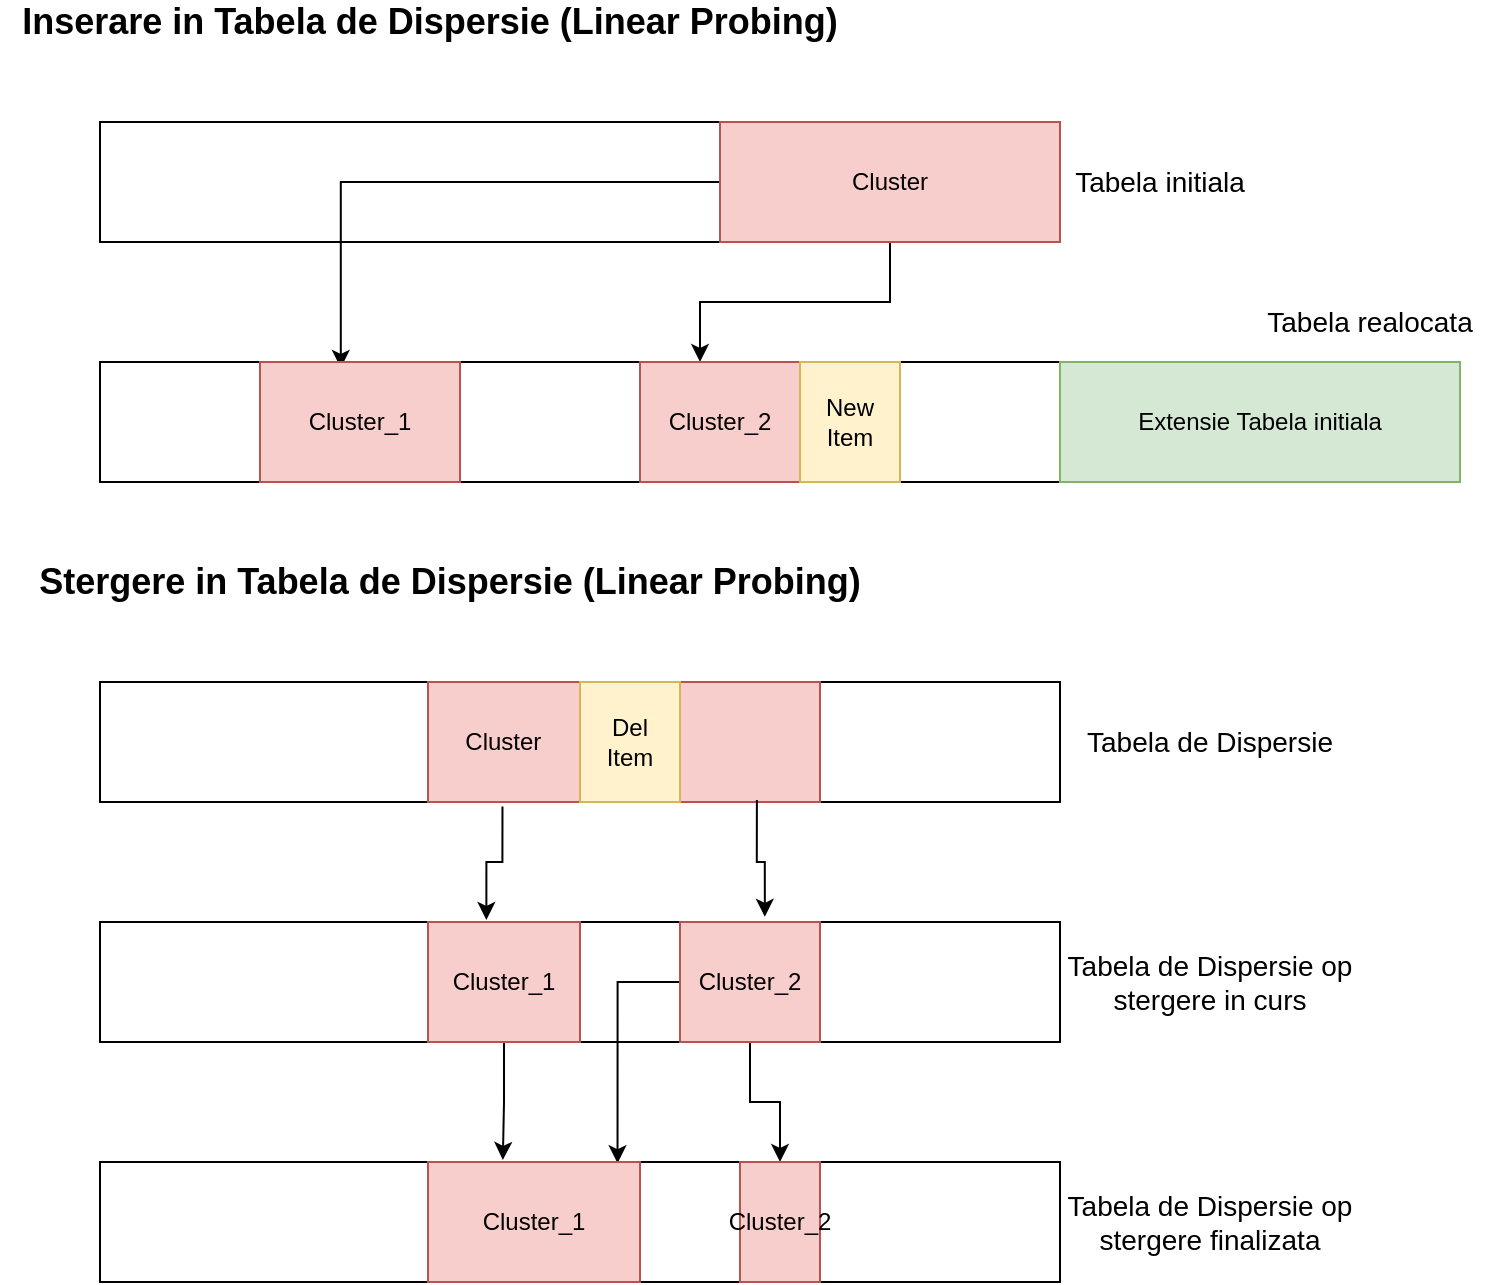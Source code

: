 <mxfile version="14.5.10" type="device"><diagram id="Vs_DetxpcfJscLM3zjx_" name="Page-1"><mxGraphModel dx="1038" dy="548" grid="1" gridSize="10" guides="1" tooltips="1" connect="1" arrows="1" fold="1" page="1" pageScale="1" pageWidth="827" pageHeight="1169" math="0" shadow="0"><root><mxCell id="0"/><mxCell id="1" parent="0"/><mxCell id="L4DWL2W2pZFr-B86vXQl-1" value="" style="rounded=0;whiteSpace=wrap;html=1;" vertex="1" parent="1"><mxGeometry x="80" y="80" width="480" height="60" as="geometry"/></mxCell><mxCell id="L4DWL2W2pZFr-B86vXQl-11" style="edgeStyle=orthogonalEdgeStyle;rounded=0;orthogonalLoop=1;jettySize=auto;html=1;entryX=0.404;entryY=0.05;entryDx=0;entryDy=0;entryPerimeter=0;fontSize=18;" edge="1" parent="1" source="L4DWL2W2pZFr-B86vXQl-2" target="L4DWL2W2pZFr-B86vXQl-10"><mxGeometry relative="1" as="geometry"/></mxCell><mxCell id="L4DWL2W2pZFr-B86vXQl-12" style="edgeStyle=orthogonalEdgeStyle;rounded=0;orthogonalLoop=1;jettySize=auto;html=1;entryX=0.375;entryY=0;entryDx=0;entryDy=0;entryPerimeter=0;fontSize=18;" edge="1" parent="1" source="L4DWL2W2pZFr-B86vXQl-2" target="L4DWL2W2pZFr-B86vXQl-8"><mxGeometry relative="1" as="geometry"/></mxCell><mxCell id="L4DWL2W2pZFr-B86vXQl-2" value="Cluster" style="rounded=0;whiteSpace=wrap;html=1;fillColor=#f8cecc;strokeColor=#b85450;" vertex="1" parent="1"><mxGeometry x="390" y="80" width="170" height="60" as="geometry"/></mxCell><mxCell id="L4DWL2W2pZFr-B86vXQl-3" value="Tabela initiala" style="text;html=1;strokeColor=none;fillColor=none;align=center;verticalAlign=middle;whiteSpace=wrap;rounded=0;fontSize=14;" vertex="1" parent="1"><mxGeometry x="560" y="100" width="100" height="20" as="geometry"/></mxCell><mxCell id="L4DWL2W2pZFr-B86vXQl-4" value="Inserare in Tabela de Dispersie (Linear Probing)" style="text;html=1;strokeColor=none;fillColor=none;align=center;verticalAlign=middle;whiteSpace=wrap;rounded=0;fontSize=18;fontStyle=1" vertex="1" parent="1"><mxGeometry x="30" y="20" width="430" height="20" as="geometry"/></mxCell><mxCell id="L4DWL2W2pZFr-B86vXQl-6" value="" style="rounded=0;whiteSpace=wrap;html=1;" vertex="1" parent="1"><mxGeometry x="80" y="200" width="680" height="60" as="geometry"/></mxCell><mxCell id="L4DWL2W2pZFr-B86vXQl-7" value="Extensie Tabela initiala" style="rounded=0;whiteSpace=wrap;html=1;fillColor=#d5e8d4;strokeColor=#82b366;" vertex="1" parent="1"><mxGeometry x="560" y="200" width="200" height="60" as="geometry"/></mxCell><mxCell id="L4DWL2W2pZFr-B86vXQl-8" value="Cluster_2" style="rounded=0;whiteSpace=wrap;html=1;fillColor=#f8cecc;strokeColor=#b85450;" vertex="1" parent="1"><mxGeometry x="350" y="200" width="80" height="60" as="geometry"/></mxCell><mxCell id="L4DWL2W2pZFr-B86vXQl-5" value="New Item" style="rounded=0;whiteSpace=wrap;html=1;fillColor=#fff2cc;strokeColor=#d6b656;" vertex="1" parent="1"><mxGeometry x="430" y="200" width="50" height="60" as="geometry"/></mxCell><mxCell id="L4DWL2W2pZFr-B86vXQl-9" value="Tabela realocata" style="text;html=1;strokeColor=none;fillColor=none;align=center;verticalAlign=middle;whiteSpace=wrap;rounded=0;fontSize=14;" vertex="1" parent="1"><mxGeometry x="650" y="170" width="130" height="20" as="geometry"/></mxCell><mxCell id="L4DWL2W2pZFr-B86vXQl-10" value="Cluster_1" style="rounded=0;whiteSpace=wrap;html=1;fillColor=#f8cecc;strokeColor=#b85450;" vertex="1" parent="1"><mxGeometry x="160" y="200" width="100" height="60" as="geometry"/></mxCell><mxCell id="L4DWL2W2pZFr-B86vXQl-13" value="Stergere in Tabela de Dispersie (Linear Probing)" style="text;html=1;strokeColor=none;fillColor=none;align=center;verticalAlign=middle;whiteSpace=wrap;rounded=0;fontSize=18;fontStyle=1" vertex="1" parent="1"><mxGeometry x="40" y="300" width="430" height="20" as="geometry"/></mxCell><mxCell id="L4DWL2W2pZFr-B86vXQl-14" value="" style="rounded=0;whiteSpace=wrap;html=1;" vertex="1" parent="1"><mxGeometry x="80" y="360" width="480" height="60" as="geometry"/></mxCell><mxCell id="L4DWL2W2pZFr-B86vXQl-22" style="edgeStyle=orthogonalEdgeStyle;rounded=0;orthogonalLoop=1;jettySize=auto;html=1;entryX=0.384;entryY=-0.017;entryDx=0;entryDy=0;entryPerimeter=0;fontSize=18;exitX=0.19;exitY=1.037;exitDx=0;exitDy=0;exitPerimeter=0;" edge="1" parent="1" source="L4DWL2W2pZFr-B86vXQl-15" target="L4DWL2W2pZFr-B86vXQl-19"><mxGeometry relative="1" as="geometry"/></mxCell><mxCell id="L4DWL2W2pZFr-B86vXQl-15" value="&amp;nbsp; &amp;nbsp; &amp;nbsp;Cluster" style="rounded=0;whiteSpace=wrap;html=1;fillColor=#f8cecc;strokeColor=#b85450;align=left;" vertex="1" parent="1"><mxGeometry x="244" y="360" width="196" height="60" as="geometry"/></mxCell><mxCell id="L4DWL2W2pZFr-B86vXQl-16" value="Tabela de Dispersie" style="text;html=1;strokeColor=none;fillColor=none;align=center;verticalAlign=middle;whiteSpace=wrap;rounded=0;fontSize=14;" vertex="1" parent="1"><mxGeometry x="560" y="380" width="150" height="20" as="geometry"/></mxCell><mxCell id="L4DWL2W2pZFr-B86vXQl-23" style="edgeStyle=orthogonalEdgeStyle;rounded=0;orthogonalLoop=1;jettySize=auto;html=1;entryX=0.606;entryY=-0.043;entryDx=0;entryDy=0;entryPerimeter=0;fontSize=18;exitX=0.839;exitY=0.983;exitDx=0;exitDy=0;exitPerimeter=0;" edge="1" parent="1" source="L4DWL2W2pZFr-B86vXQl-15" target="L4DWL2W2pZFr-B86vXQl-21"><mxGeometry relative="1" as="geometry"/></mxCell><mxCell id="L4DWL2W2pZFr-B86vXQl-17" value="Del &lt;br&gt;Item" style="rounded=0;whiteSpace=wrap;html=1;fillColor=#fff2cc;strokeColor=#d6b656;" vertex="1" parent="1"><mxGeometry x="320" y="360" width="50" height="60" as="geometry"/></mxCell><mxCell id="L4DWL2W2pZFr-B86vXQl-18" value="" style="rounded=0;whiteSpace=wrap;html=1;" vertex="1" parent="1"><mxGeometry x="80" y="480" width="480" height="60" as="geometry"/></mxCell><mxCell id="L4DWL2W2pZFr-B86vXQl-29" style="edgeStyle=orthogonalEdgeStyle;rounded=0;orthogonalLoop=1;jettySize=auto;html=1;entryX=0.353;entryY=-0.017;entryDx=0;entryDy=0;entryPerimeter=0;fontSize=18;" edge="1" parent="1" source="L4DWL2W2pZFr-B86vXQl-19" target="L4DWL2W2pZFr-B86vXQl-26"><mxGeometry relative="1" as="geometry"/></mxCell><mxCell id="L4DWL2W2pZFr-B86vXQl-19" value="Cluster_1" style="rounded=0;whiteSpace=wrap;html=1;fillColor=#f8cecc;strokeColor=#b85450;align=center;" vertex="1" parent="1"><mxGeometry x="244" y="480" width="76" height="60" as="geometry"/></mxCell><mxCell id="L4DWL2W2pZFr-B86vXQl-31" style="edgeStyle=orthogonalEdgeStyle;rounded=0;orthogonalLoop=1;jettySize=auto;html=1;entryX=0.5;entryY=0;entryDx=0;entryDy=0;fontSize=18;" edge="1" parent="1" source="L4DWL2W2pZFr-B86vXQl-21" target="L4DWL2W2pZFr-B86vXQl-27"><mxGeometry relative="1" as="geometry"/></mxCell><mxCell id="L4DWL2W2pZFr-B86vXQl-32" style="edgeStyle=orthogonalEdgeStyle;rounded=0;orthogonalLoop=1;jettySize=auto;html=1;entryX=0.894;entryY=0.01;entryDx=0;entryDy=0;entryPerimeter=0;fontSize=18;" edge="1" parent="1" source="L4DWL2W2pZFr-B86vXQl-21" target="L4DWL2W2pZFr-B86vXQl-26"><mxGeometry relative="1" as="geometry"/></mxCell><mxCell id="L4DWL2W2pZFr-B86vXQl-21" value="Cluster_2" style="rounded=0;whiteSpace=wrap;html=1;fillColor=#f8cecc;strokeColor=#b85450;align=center;" vertex="1" parent="1"><mxGeometry x="370" y="480" width="70" height="60" as="geometry"/></mxCell><mxCell id="L4DWL2W2pZFr-B86vXQl-24" value="Tabela de Dispersie op stergere in curs" style="text;html=1;strokeColor=none;fillColor=none;align=center;verticalAlign=middle;whiteSpace=wrap;rounded=0;fontSize=14;" vertex="1" parent="1"><mxGeometry x="560" y="500" width="150" height="20" as="geometry"/></mxCell><mxCell id="L4DWL2W2pZFr-B86vXQl-25" value="" style="rounded=0;whiteSpace=wrap;html=1;" vertex="1" parent="1"><mxGeometry x="80" y="600" width="480" height="60" as="geometry"/></mxCell><mxCell id="L4DWL2W2pZFr-B86vXQl-26" value="Cluster_1" style="rounded=0;whiteSpace=wrap;html=1;fillColor=#f8cecc;strokeColor=#b85450;align=center;" vertex="1" parent="1"><mxGeometry x="244" y="600" width="106" height="60" as="geometry"/></mxCell><mxCell id="L4DWL2W2pZFr-B86vXQl-27" value="Cluster_2" style="rounded=0;whiteSpace=wrap;html=1;fillColor=#f8cecc;strokeColor=#b85450;align=center;" vertex="1" parent="1"><mxGeometry x="400" y="600" width="40" height="60" as="geometry"/></mxCell><mxCell id="L4DWL2W2pZFr-B86vXQl-28" value="Tabela de Dispersie op stergere finalizata" style="text;html=1;strokeColor=none;fillColor=none;align=center;verticalAlign=middle;whiteSpace=wrap;rounded=0;fontSize=14;" vertex="1" parent="1"><mxGeometry x="560" y="620" width="150" height="20" as="geometry"/></mxCell></root></mxGraphModel></diagram></mxfile>